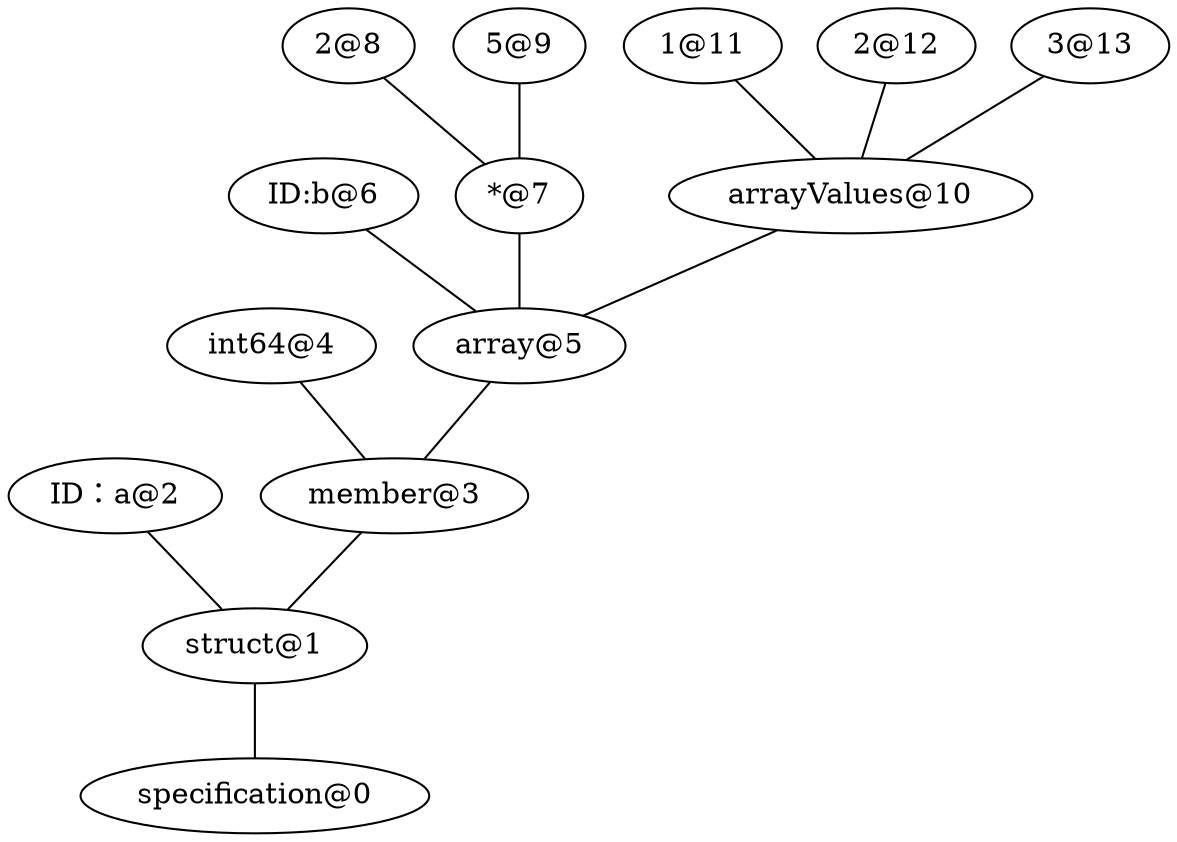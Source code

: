 graph{
    { rank=same; "specification@0"}
    { rank=same; "struct@1"}
    { rank=same; "ID：a@2"; "member@3"}
    { rank=same; "int64@4"; "array@5"}
    { rank=same; "ID:b@6"; "*@7"; "arrayValues@10"}
    { rank=same; "2@8"; "5@9"; "1@11"; "2@12"; "3@13"}

    "struct@1" -- "specification@0"
    "ID：a@2" -- "struct@1"
    "member@3" -- "struct@1"
    "int64@4" -- "member@3"
    "array@5" -- "member@3"
    "ID:b@6" -- "array@5"
    "*@7" -- "array@5"
    "2@8" -- "*@7"
    "5@9" -- "*@7"
    "arrayValues@10" -- "array@5"
    "1@11" -- "arrayValues@10"
    "2@12" -- "arrayValues@10"
    "3@13" -- "arrayValues@10"
}